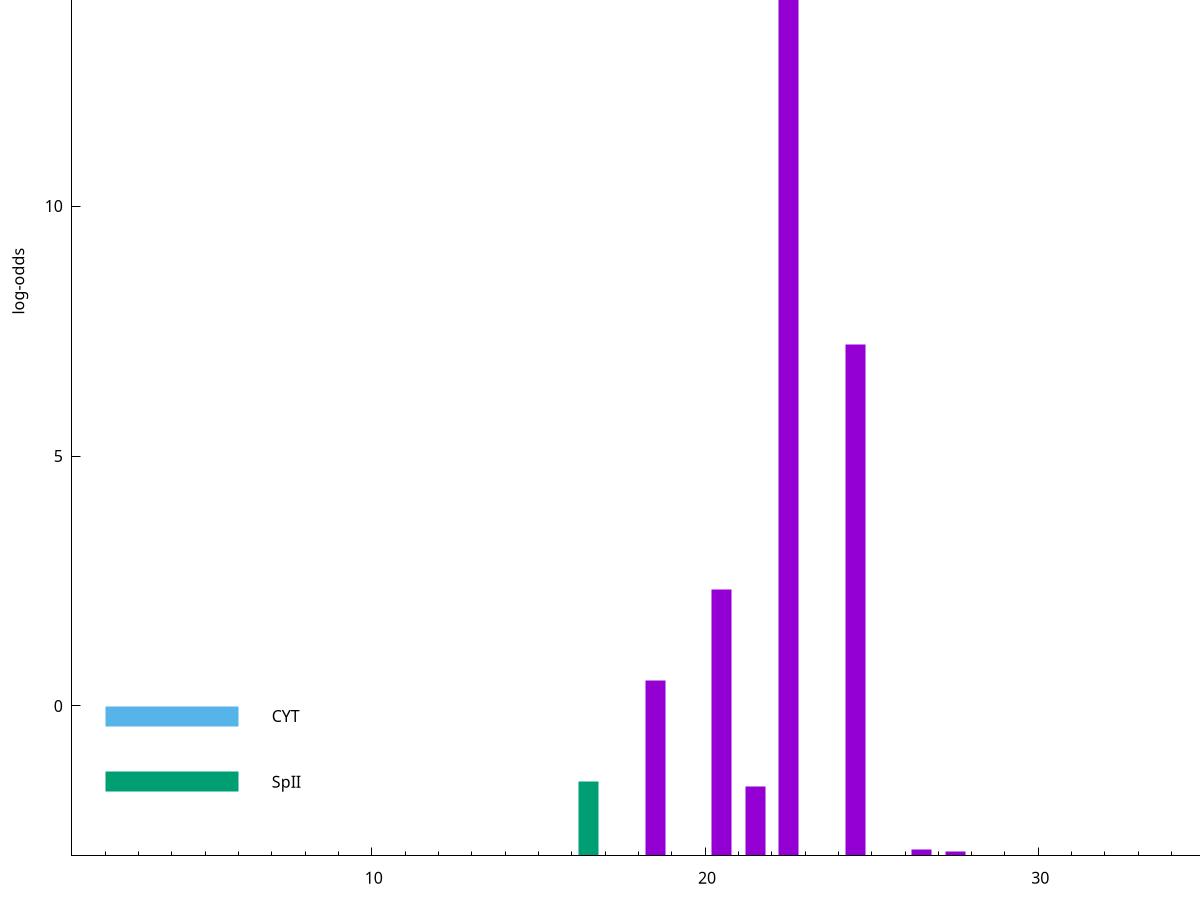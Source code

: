 set title "LipoP predictions for SRR5666496.gff"
set size 2., 1.4
set xrange [1:70] 
set mxtics 10
set yrange [-3:20]
set y2range [0:23]
set ylabel "log-odds"
set term postscript eps color solid "Helvetica" 30
set output "SRR5666496.gff3.eps"
set arrow from 2,16.1186 to 6,16.1186 nohead lt 1 lw 20
set label "SpI" at 7,16.1186
set arrow from 2,-0.200913 to 6,-0.200913 nohead lt 3 lw 20
set label "CYT" at 7,-0.200913
set arrow from 2,-1.51752 to 6,-1.51752 nohead lt 2 lw 20
set label "SpII" at 7,-1.51752
set arrow from 2,16.1186 to 6,16.1186 nohead lt 1 lw 20
set label "SpI" at 7,16.1186
# NOTE: The scores below are the log-odds scores with the threshold
# NOTE: subtracted (a hack to make gnuplot make the histogram all
# NOTE: look nice).
plot "-" axes x1y2 title "" with impulses lt 2 lw 20, "-" axes x1y2 title "" with impulses lt 1 lw 20
16.500000 1.482480
e
22.500000 19.115400
24.500000 10.225400
20.500000 5.334350
18.500000 3.512140
21.500000 1.388760
26.500000 0.125160
27.500000 0.080970
e
exit
